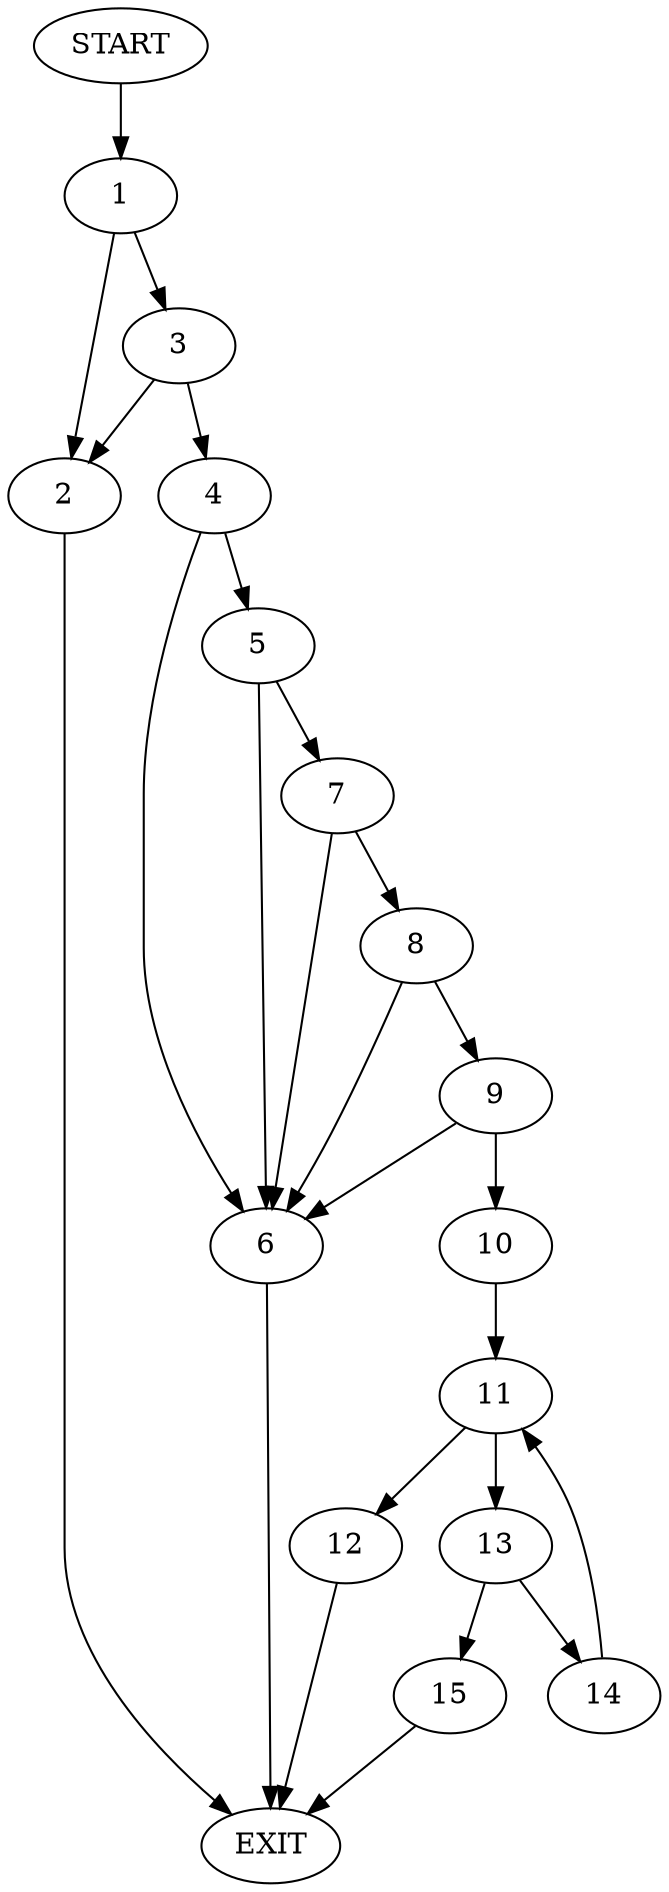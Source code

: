 digraph {
0 [label="START"]
16 [label="EXIT"]
0 -> 1
1 -> 2
1 -> 3
2 -> 16
3 -> 2
3 -> 4
4 -> 5
4 -> 6
5 -> 7
5 -> 6
6 -> 16
7 -> 8
7 -> 6
8 -> 9
8 -> 6
9 -> 6
9 -> 10
10 -> 11
11 -> 12
11 -> 13
13 -> 14
13 -> 15
12 -> 16
14 -> 11
15 -> 16
}

